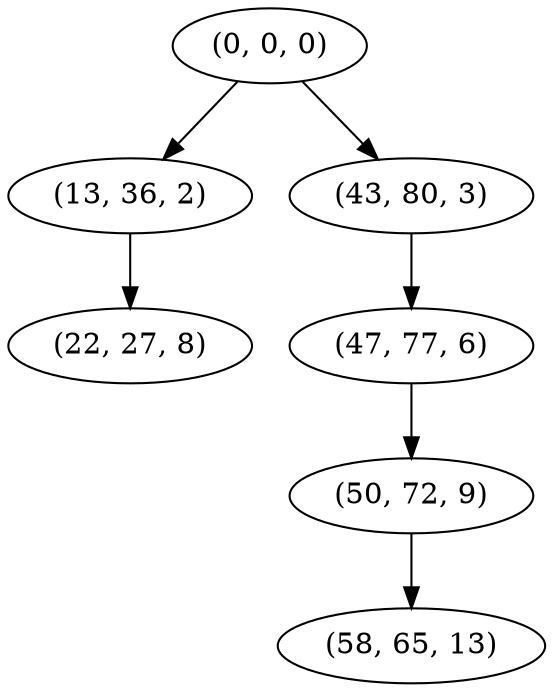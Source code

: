 digraph tree {
    "(0, 0, 0)";
    "(13, 36, 2)";
    "(22, 27, 8)";
    "(43, 80, 3)";
    "(47, 77, 6)";
    "(50, 72, 9)";
    "(58, 65, 13)";
    "(0, 0, 0)" -> "(13, 36, 2)";
    "(0, 0, 0)" -> "(43, 80, 3)";
    "(13, 36, 2)" -> "(22, 27, 8)";
    "(43, 80, 3)" -> "(47, 77, 6)";
    "(47, 77, 6)" -> "(50, 72, 9)";
    "(50, 72, 9)" -> "(58, 65, 13)";
}

